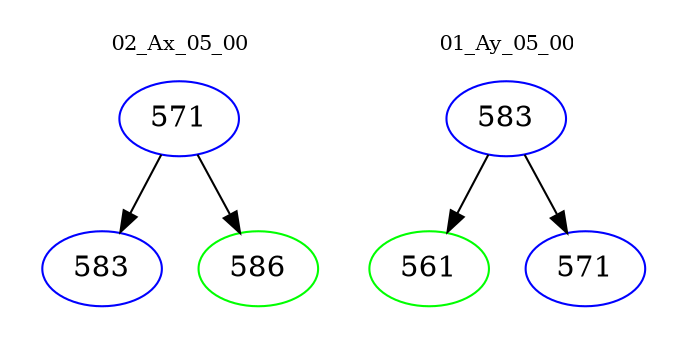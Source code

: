 digraph{
subgraph cluster_0 {
color = white
label = "02_Ax_05_00";
fontsize=10;
T0_571 [label="571", color="blue"]
T0_571 -> T0_583 [color="black"]
T0_583 [label="583", color="blue"]
T0_571 -> T0_586 [color="black"]
T0_586 [label="586", color="green"]
}
subgraph cluster_1 {
color = white
label = "01_Ay_05_00";
fontsize=10;
T1_583 [label="583", color="blue"]
T1_583 -> T1_561 [color="black"]
T1_561 [label="561", color="green"]
T1_583 -> T1_571 [color="black"]
T1_571 [label="571", color="blue"]
}
}

